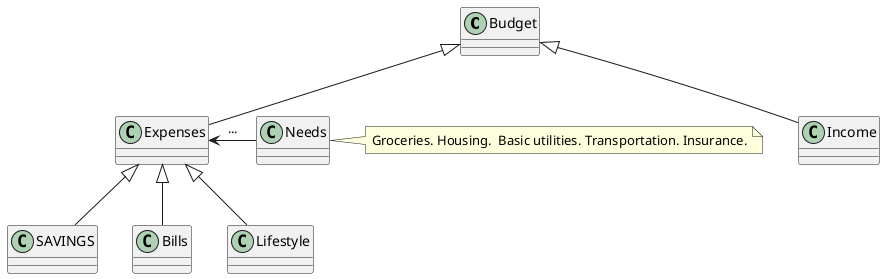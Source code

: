 @startuml
Budget <|-- Income
Budget <|-- Expenses
Expenses <|-- SAVINGS
Expenses <|-- Bills
Expenses <|-- Lifestyle
Expenses <- Needs: ...
note right: Groceries. Housing.  Basic utilities. Transportation. Insurance.




@enduml